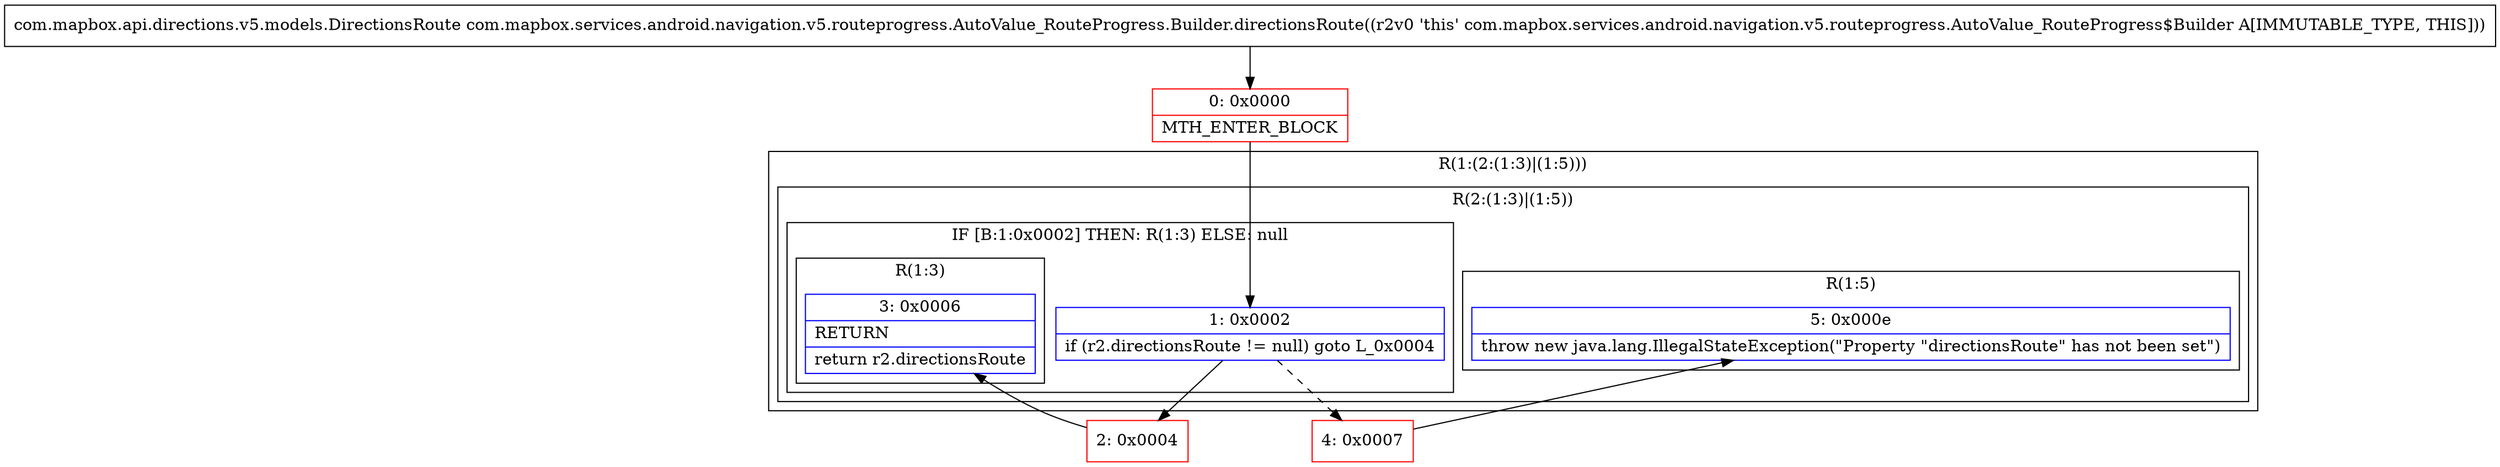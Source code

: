 digraph "CFG forcom.mapbox.services.android.navigation.v5.routeprogress.AutoValue_RouteProgress.Builder.directionsRoute()Lcom\/mapbox\/api\/directions\/v5\/models\/DirectionsRoute;" {
subgraph cluster_Region_1800922072 {
label = "R(1:(2:(1:3)|(1:5)))";
node [shape=record,color=blue];
subgraph cluster_Region_1355945900 {
label = "R(2:(1:3)|(1:5))";
node [shape=record,color=blue];
subgraph cluster_IfRegion_1105643722 {
label = "IF [B:1:0x0002] THEN: R(1:3) ELSE: null";
node [shape=record,color=blue];
Node_1 [shape=record,label="{1\:\ 0x0002|if (r2.directionsRoute != null) goto L_0x0004\l}"];
subgraph cluster_Region_1583809821 {
label = "R(1:3)";
node [shape=record,color=blue];
Node_3 [shape=record,label="{3\:\ 0x0006|RETURN\l|return r2.directionsRoute\l}"];
}
}
subgraph cluster_Region_184185898 {
label = "R(1:5)";
node [shape=record,color=blue];
Node_5 [shape=record,label="{5\:\ 0x000e|throw new java.lang.IllegalStateException(\"Property \"directionsRoute\" has not been set\")\l}"];
}
}
}
Node_0 [shape=record,color=red,label="{0\:\ 0x0000|MTH_ENTER_BLOCK\l}"];
Node_2 [shape=record,color=red,label="{2\:\ 0x0004}"];
Node_4 [shape=record,color=red,label="{4\:\ 0x0007}"];
MethodNode[shape=record,label="{com.mapbox.api.directions.v5.models.DirectionsRoute com.mapbox.services.android.navigation.v5.routeprogress.AutoValue_RouteProgress.Builder.directionsRoute((r2v0 'this' com.mapbox.services.android.navigation.v5.routeprogress.AutoValue_RouteProgress$Builder A[IMMUTABLE_TYPE, THIS])) }"];
MethodNode -> Node_0;
Node_1 -> Node_2;
Node_1 -> Node_4[style=dashed];
Node_0 -> Node_1;
Node_2 -> Node_3;
Node_4 -> Node_5;
}

